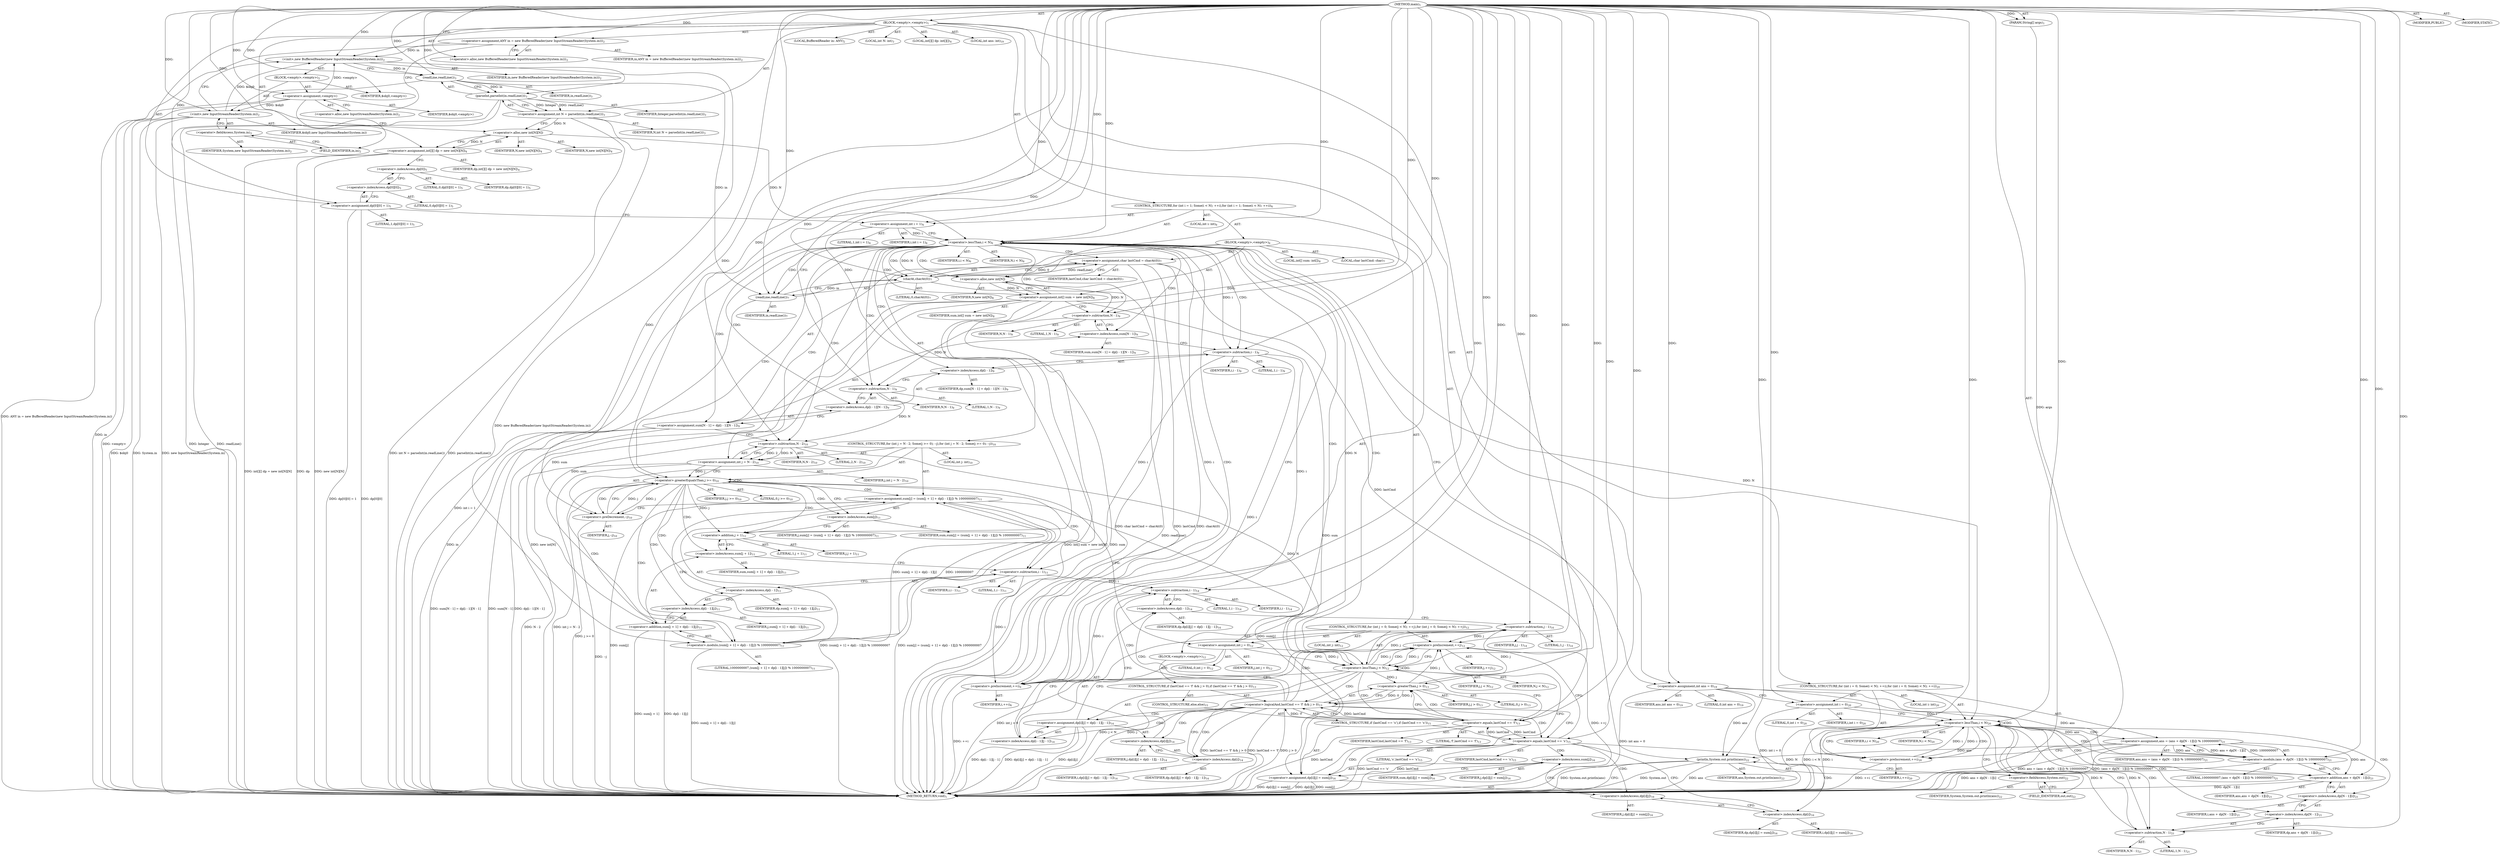 digraph "main" {  
"19" [label = <(METHOD,main)<SUB>1</SUB>> ]
"20" [label = <(PARAM,String[] args)<SUB>1</SUB>> ]
"21" [label = <(BLOCK,&lt;empty&gt;,&lt;empty&gt;)<SUB>1</SUB>> ]
"4" [label = <(LOCAL,BufferedReader in: ANY)<SUB>2</SUB>> ]
"22" [label = <(&lt;operator&gt;.assignment,ANY in = new BufferedReader(new InputStreamReader(System.in)))<SUB>2</SUB>> ]
"23" [label = <(IDENTIFIER,in,ANY in = new BufferedReader(new InputStreamReader(System.in)))<SUB>2</SUB>> ]
"24" [label = <(&lt;operator&gt;.alloc,new BufferedReader(new InputStreamReader(System.in)))<SUB>2</SUB>> ]
"25" [label = <(&lt;init&gt;,new BufferedReader(new InputStreamReader(System.in)))<SUB>2</SUB>> ]
"3" [label = <(IDENTIFIER,in,new BufferedReader(new InputStreamReader(System.in)))<SUB>2</SUB>> ]
"26" [label = <(BLOCK,&lt;empty&gt;,&lt;empty&gt;)<SUB>2</SUB>> ]
"27" [label = <(&lt;operator&gt;.assignment,&lt;empty&gt;)> ]
"28" [label = <(IDENTIFIER,$obj0,&lt;empty&gt;)> ]
"29" [label = <(&lt;operator&gt;.alloc,new InputStreamReader(System.in))<SUB>2</SUB>> ]
"30" [label = <(&lt;init&gt;,new InputStreamReader(System.in))<SUB>2</SUB>> ]
"31" [label = <(IDENTIFIER,$obj0,new InputStreamReader(System.in))> ]
"32" [label = <(&lt;operator&gt;.fieldAccess,System.in)<SUB>2</SUB>> ]
"33" [label = <(IDENTIFIER,System,new InputStreamReader(System.in))<SUB>2</SUB>> ]
"34" [label = <(FIELD_IDENTIFIER,in,in)<SUB>2</SUB>> ]
"35" [label = <(IDENTIFIER,$obj0,&lt;empty&gt;)> ]
"36" [label = <(LOCAL,int N: int)<SUB>3</SUB>> ]
"37" [label = <(&lt;operator&gt;.assignment,int N = parseInt(in.readLine()))<SUB>3</SUB>> ]
"38" [label = <(IDENTIFIER,N,int N = parseInt(in.readLine()))<SUB>3</SUB>> ]
"39" [label = <(parseInt,parseInt(in.readLine()))<SUB>3</SUB>> ]
"40" [label = <(IDENTIFIER,Integer,parseInt(in.readLine()))<SUB>3</SUB>> ]
"41" [label = <(readLine,readLine())<SUB>3</SUB>> ]
"42" [label = <(IDENTIFIER,in,readLine())<SUB>3</SUB>> ]
"43" [label = <(LOCAL,int[][] dp: int[][])<SUB>4</SUB>> ]
"44" [label = <(&lt;operator&gt;.assignment,int[][] dp = new int[N][N])<SUB>4</SUB>> ]
"45" [label = <(IDENTIFIER,dp,int[][] dp = new int[N][N])<SUB>4</SUB>> ]
"46" [label = <(&lt;operator&gt;.alloc,new int[N][N])> ]
"47" [label = <(IDENTIFIER,N,new int[N][N])<SUB>4</SUB>> ]
"48" [label = <(IDENTIFIER,N,new int[N][N])<SUB>4</SUB>> ]
"49" [label = <(&lt;operator&gt;.assignment,dp[0][0] = 1)<SUB>5</SUB>> ]
"50" [label = <(&lt;operator&gt;.indexAccess,dp[0][0])<SUB>5</SUB>> ]
"51" [label = <(&lt;operator&gt;.indexAccess,dp[0])<SUB>5</SUB>> ]
"52" [label = <(IDENTIFIER,dp,dp[0][0] = 1)<SUB>5</SUB>> ]
"53" [label = <(LITERAL,0,dp[0][0] = 1)<SUB>5</SUB>> ]
"54" [label = <(LITERAL,0,dp[0][0] = 1)<SUB>5</SUB>> ]
"55" [label = <(LITERAL,1,dp[0][0] = 1)<SUB>5</SUB>> ]
"56" [label = <(CONTROL_STRUCTURE,for (int i = 1; Some(i &lt; N); ++i),for (int i = 1; Some(i &lt; N); ++i))<SUB>6</SUB>> ]
"57" [label = <(LOCAL,int i: int)<SUB>6</SUB>> ]
"58" [label = <(&lt;operator&gt;.assignment,int i = 1)<SUB>6</SUB>> ]
"59" [label = <(IDENTIFIER,i,int i = 1)<SUB>6</SUB>> ]
"60" [label = <(LITERAL,1,int i = 1)<SUB>6</SUB>> ]
"61" [label = <(&lt;operator&gt;.lessThan,i &lt; N)<SUB>6</SUB>> ]
"62" [label = <(IDENTIFIER,i,i &lt; N)<SUB>6</SUB>> ]
"63" [label = <(IDENTIFIER,N,i &lt; N)<SUB>6</SUB>> ]
"64" [label = <(&lt;operator&gt;.preIncrement,++i)<SUB>6</SUB>> ]
"65" [label = <(IDENTIFIER,i,++i)<SUB>6</SUB>> ]
"66" [label = <(BLOCK,&lt;empty&gt;,&lt;empty&gt;)<SUB>6</SUB>> ]
"67" [label = <(LOCAL,char lastCmd: char)<SUB>7</SUB>> ]
"68" [label = <(&lt;operator&gt;.assignment,char lastCmd = charAt(0))<SUB>7</SUB>> ]
"69" [label = <(IDENTIFIER,lastCmd,char lastCmd = charAt(0))<SUB>7</SUB>> ]
"70" [label = <(charAt,charAt(0))<SUB>7</SUB>> ]
"71" [label = <(readLine,readLine())<SUB>7</SUB>> ]
"72" [label = <(IDENTIFIER,in,readLine())<SUB>7</SUB>> ]
"73" [label = <(LITERAL,0,charAt(0))<SUB>7</SUB>> ]
"74" [label = <(LOCAL,int[] sum: int[])<SUB>8</SUB>> ]
"75" [label = <(&lt;operator&gt;.assignment,int[] sum = new int[N])<SUB>8</SUB>> ]
"76" [label = <(IDENTIFIER,sum,int[] sum = new int[N])<SUB>8</SUB>> ]
"77" [label = <(&lt;operator&gt;.alloc,new int[N])> ]
"78" [label = <(IDENTIFIER,N,new int[N])<SUB>8</SUB>> ]
"79" [label = <(&lt;operator&gt;.assignment,sum[N - 1] = dp[i - 1][N - 1])<SUB>9</SUB>> ]
"80" [label = <(&lt;operator&gt;.indexAccess,sum[N - 1])<SUB>9</SUB>> ]
"81" [label = <(IDENTIFIER,sum,sum[N - 1] = dp[i - 1][N - 1])<SUB>9</SUB>> ]
"82" [label = <(&lt;operator&gt;.subtraction,N - 1)<SUB>9</SUB>> ]
"83" [label = <(IDENTIFIER,N,N - 1)<SUB>9</SUB>> ]
"84" [label = <(LITERAL,1,N - 1)<SUB>9</SUB>> ]
"85" [label = <(&lt;operator&gt;.indexAccess,dp[i - 1][N - 1])<SUB>9</SUB>> ]
"86" [label = <(&lt;operator&gt;.indexAccess,dp[i - 1])<SUB>9</SUB>> ]
"87" [label = <(IDENTIFIER,dp,sum[N - 1] = dp[i - 1][N - 1])<SUB>9</SUB>> ]
"88" [label = <(&lt;operator&gt;.subtraction,i - 1)<SUB>9</SUB>> ]
"89" [label = <(IDENTIFIER,i,i - 1)<SUB>9</SUB>> ]
"90" [label = <(LITERAL,1,i - 1)<SUB>9</SUB>> ]
"91" [label = <(&lt;operator&gt;.subtraction,N - 1)<SUB>9</SUB>> ]
"92" [label = <(IDENTIFIER,N,N - 1)<SUB>9</SUB>> ]
"93" [label = <(LITERAL,1,N - 1)<SUB>9</SUB>> ]
"94" [label = <(CONTROL_STRUCTURE,for (int j = N - 2; Some(j &gt;= 0); --j),for (int j = N - 2; Some(j &gt;= 0); --j))<SUB>10</SUB>> ]
"95" [label = <(LOCAL,int j: int)<SUB>10</SUB>> ]
"96" [label = <(&lt;operator&gt;.assignment,int j = N - 2)<SUB>10</SUB>> ]
"97" [label = <(IDENTIFIER,j,int j = N - 2)<SUB>10</SUB>> ]
"98" [label = <(&lt;operator&gt;.subtraction,N - 2)<SUB>10</SUB>> ]
"99" [label = <(IDENTIFIER,N,N - 2)<SUB>10</SUB>> ]
"100" [label = <(LITERAL,2,N - 2)<SUB>10</SUB>> ]
"101" [label = <(&lt;operator&gt;.greaterEqualsThan,j &gt;= 0)<SUB>10</SUB>> ]
"102" [label = <(IDENTIFIER,j,j &gt;= 0)<SUB>10</SUB>> ]
"103" [label = <(LITERAL,0,j &gt;= 0)<SUB>10</SUB>> ]
"104" [label = <(&lt;operator&gt;.preDecrement,--j)<SUB>10</SUB>> ]
"105" [label = <(IDENTIFIER,j,--j)<SUB>10</SUB>> ]
"106" [label = <(&lt;operator&gt;.assignment,sum[j] = (sum[j + 1] + dp[i - 1][j]) % 1000000007)<SUB>11</SUB>> ]
"107" [label = <(&lt;operator&gt;.indexAccess,sum[j])<SUB>11</SUB>> ]
"108" [label = <(IDENTIFIER,sum,sum[j] = (sum[j + 1] + dp[i - 1][j]) % 1000000007)<SUB>11</SUB>> ]
"109" [label = <(IDENTIFIER,j,sum[j] = (sum[j + 1] + dp[i - 1][j]) % 1000000007)<SUB>11</SUB>> ]
"110" [label = <(&lt;operator&gt;.modulo,(sum[j + 1] + dp[i - 1][j]) % 1000000007)<SUB>11</SUB>> ]
"111" [label = <(&lt;operator&gt;.addition,sum[j + 1] + dp[i - 1][j])<SUB>11</SUB>> ]
"112" [label = <(&lt;operator&gt;.indexAccess,sum[j + 1])<SUB>11</SUB>> ]
"113" [label = <(IDENTIFIER,sum,sum[j + 1] + dp[i - 1][j])<SUB>11</SUB>> ]
"114" [label = <(&lt;operator&gt;.addition,j + 1)<SUB>11</SUB>> ]
"115" [label = <(IDENTIFIER,j,j + 1)<SUB>11</SUB>> ]
"116" [label = <(LITERAL,1,j + 1)<SUB>11</SUB>> ]
"117" [label = <(&lt;operator&gt;.indexAccess,dp[i - 1][j])<SUB>11</SUB>> ]
"118" [label = <(&lt;operator&gt;.indexAccess,dp[i - 1])<SUB>11</SUB>> ]
"119" [label = <(IDENTIFIER,dp,sum[j + 1] + dp[i - 1][j])<SUB>11</SUB>> ]
"120" [label = <(&lt;operator&gt;.subtraction,i - 1)<SUB>11</SUB>> ]
"121" [label = <(IDENTIFIER,i,i - 1)<SUB>11</SUB>> ]
"122" [label = <(LITERAL,1,i - 1)<SUB>11</SUB>> ]
"123" [label = <(IDENTIFIER,j,sum[j + 1] + dp[i - 1][j])<SUB>11</SUB>> ]
"124" [label = <(LITERAL,1000000007,(sum[j + 1] + dp[i - 1][j]) % 1000000007)<SUB>11</SUB>> ]
"125" [label = <(CONTROL_STRUCTURE,for (int j = 0; Some(j &lt; N); ++j),for (int j = 0; Some(j &lt; N); ++j))<SUB>12</SUB>> ]
"126" [label = <(LOCAL,int j: int)<SUB>12</SUB>> ]
"127" [label = <(&lt;operator&gt;.assignment,int j = 0)<SUB>12</SUB>> ]
"128" [label = <(IDENTIFIER,j,int j = 0)<SUB>12</SUB>> ]
"129" [label = <(LITERAL,0,int j = 0)<SUB>12</SUB>> ]
"130" [label = <(&lt;operator&gt;.lessThan,j &lt; N)<SUB>12</SUB>> ]
"131" [label = <(IDENTIFIER,j,j &lt; N)<SUB>12</SUB>> ]
"132" [label = <(IDENTIFIER,N,j &lt; N)<SUB>12</SUB>> ]
"133" [label = <(&lt;operator&gt;.preIncrement,++j)<SUB>12</SUB>> ]
"134" [label = <(IDENTIFIER,j,++j)<SUB>12</SUB>> ]
"135" [label = <(BLOCK,&lt;empty&gt;,&lt;empty&gt;)<SUB>12</SUB>> ]
"136" [label = <(CONTROL_STRUCTURE,if (lastCmd == 'f' &amp;&amp; j &gt; 0),if (lastCmd == 'f' &amp;&amp; j &gt; 0))<SUB>13</SUB>> ]
"137" [label = <(&lt;operator&gt;.logicalAnd,lastCmd == 'f' &amp;&amp; j &gt; 0)<SUB>13</SUB>> ]
"138" [label = <(&lt;operator&gt;.equals,lastCmd == 'f')<SUB>13</SUB>> ]
"139" [label = <(IDENTIFIER,lastCmd,lastCmd == 'f')<SUB>13</SUB>> ]
"140" [label = <(LITERAL,'f',lastCmd == 'f')<SUB>13</SUB>> ]
"141" [label = <(&lt;operator&gt;.greaterThan,j &gt; 0)<SUB>13</SUB>> ]
"142" [label = <(IDENTIFIER,j,j &gt; 0)<SUB>13</SUB>> ]
"143" [label = <(LITERAL,0,j &gt; 0)<SUB>13</SUB>> ]
"144" [label = <(&lt;operator&gt;.assignment,dp[i][j] = dp[i - 1][j - 1])<SUB>14</SUB>> ]
"145" [label = <(&lt;operator&gt;.indexAccess,dp[i][j])<SUB>14</SUB>> ]
"146" [label = <(&lt;operator&gt;.indexAccess,dp[i])<SUB>14</SUB>> ]
"147" [label = <(IDENTIFIER,dp,dp[i][j] = dp[i - 1][j - 1])<SUB>14</SUB>> ]
"148" [label = <(IDENTIFIER,i,dp[i][j] = dp[i - 1][j - 1])<SUB>14</SUB>> ]
"149" [label = <(IDENTIFIER,j,dp[i][j] = dp[i - 1][j - 1])<SUB>14</SUB>> ]
"150" [label = <(&lt;operator&gt;.indexAccess,dp[i - 1][j - 1])<SUB>14</SUB>> ]
"151" [label = <(&lt;operator&gt;.indexAccess,dp[i - 1])<SUB>14</SUB>> ]
"152" [label = <(IDENTIFIER,dp,dp[i][j] = dp[i - 1][j - 1])<SUB>14</SUB>> ]
"153" [label = <(&lt;operator&gt;.subtraction,i - 1)<SUB>14</SUB>> ]
"154" [label = <(IDENTIFIER,i,i - 1)<SUB>14</SUB>> ]
"155" [label = <(LITERAL,1,i - 1)<SUB>14</SUB>> ]
"156" [label = <(&lt;operator&gt;.subtraction,j - 1)<SUB>14</SUB>> ]
"157" [label = <(IDENTIFIER,j,j - 1)<SUB>14</SUB>> ]
"158" [label = <(LITERAL,1,j - 1)<SUB>14</SUB>> ]
"159" [label = <(CONTROL_STRUCTURE,else,else)<SUB>15</SUB>> ]
"160" [label = <(CONTROL_STRUCTURE,if (lastCmd == 's'),if (lastCmd == 's'))<SUB>15</SUB>> ]
"161" [label = <(&lt;operator&gt;.equals,lastCmd == 's')<SUB>15</SUB>> ]
"162" [label = <(IDENTIFIER,lastCmd,lastCmd == 's')<SUB>15</SUB>> ]
"163" [label = <(LITERAL,'s',lastCmd == 's')<SUB>15</SUB>> ]
"164" [label = <(&lt;operator&gt;.assignment,dp[i][j] = sum[j])<SUB>16</SUB>> ]
"165" [label = <(&lt;operator&gt;.indexAccess,dp[i][j])<SUB>16</SUB>> ]
"166" [label = <(&lt;operator&gt;.indexAccess,dp[i])<SUB>16</SUB>> ]
"167" [label = <(IDENTIFIER,dp,dp[i][j] = sum[j])<SUB>16</SUB>> ]
"168" [label = <(IDENTIFIER,i,dp[i][j] = sum[j])<SUB>16</SUB>> ]
"169" [label = <(IDENTIFIER,j,dp[i][j] = sum[j])<SUB>16</SUB>> ]
"170" [label = <(&lt;operator&gt;.indexAccess,sum[j])<SUB>16</SUB>> ]
"171" [label = <(IDENTIFIER,sum,dp[i][j] = sum[j])<SUB>16</SUB>> ]
"172" [label = <(IDENTIFIER,j,dp[i][j] = sum[j])<SUB>16</SUB>> ]
"173" [label = <(LOCAL,int ans: int)<SUB>19</SUB>> ]
"174" [label = <(&lt;operator&gt;.assignment,int ans = 0)<SUB>19</SUB>> ]
"175" [label = <(IDENTIFIER,ans,int ans = 0)<SUB>19</SUB>> ]
"176" [label = <(LITERAL,0,int ans = 0)<SUB>19</SUB>> ]
"177" [label = <(CONTROL_STRUCTURE,for (int i = 0; Some(i &lt; N); ++i),for (int i = 0; Some(i &lt; N); ++i))<SUB>20</SUB>> ]
"178" [label = <(LOCAL,int i: int)<SUB>20</SUB>> ]
"179" [label = <(&lt;operator&gt;.assignment,int i = 0)<SUB>20</SUB>> ]
"180" [label = <(IDENTIFIER,i,int i = 0)<SUB>20</SUB>> ]
"181" [label = <(LITERAL,0,int i = 0)<SUB>20</SUB>> ]
"182" [label = <(&lt;operator&gt;.lessThan,i &lt; N)<SUB>20</SUB>> ]
"183" [label = <(IDENTIFIER,i,i &lt; N)<SUB>20</SUB>> ]
"184" [label = <(IDENTIFIER,N,i &lt; N)<SUB>20</SUB>> ]
"185" [label = <(&lt;operator&gt;.preIncrement,++i)<SUB>20</SUB>> ]
"186" [label = <(IDENTIFIER,i,++i)<SUB>20</SUB>> ]
"187" [label = <(&lt;operator&gt;.assignment,ans = (ans + dp[N - 1][i]) % 1000000007)<SUB>21</SUB>> ]
"188" [label = <(IDENTIFIER,ans,ans = (ans + dp[N - 1][i]) % 1000000007)<SUB>21</SUB>> ]
"189" [label = <(&lt;operator&gt;.modulo,(ans + dp[N - 1][i]) % 1000000007)<SUB>21</SUB>> ]
"190" [label = <(&lt;operator&gt;.addition,ans + dp[N - 1][i])<SUB>21</SUB>> ]
"191" [label = <(IDENTIFIER,ans,ans + dp[N - 1][i])<SUB>21</SUB>> ]
"192" [label = <(&lt;operator&gt;.indexAccess,dp[N - 1][i])<SUB>21</SUB>> ]
"193" [label = <(&lt;operator&gt;.indexAccess,dp[N - 1])<SUB>21</SUB>> ]
"194" [label = <(IDENTIFIER,dp,ans + dp[N - 1][i])<SUB>21</SUB>> ]
"195" [label = <(&lt;operator&gt;.subtraction,N - 1)<SUB>21</SUB>> ]
"196" [label = <(IDENTIFIER,N,N - 1)<SUB>21</SUB>> ]
"197" [label = <(LITERAL,1,N - 1)<SUB>21</SUB>> ]
"198" [label = <(IDENTIFIER,i,ans + dp[N - 1][i])<SUB>21</SUB>> ]
"199" [label = <(LITERAL,1000000007,(ans + dp[N - 1][i]) % 1000000007)<SUB>21</SUB>> ]
"200" [label = <(println,System.out.println(ans))<SUB>22</SUB>> ]
"201" [label = <(&lt;operator&gt;.fieldAccess,System.out)<SUB>22</SUB>> ]
"202" [label = <(IDENTIFIER,System,System.out.println(ans))<SUB>22</SUB>> ]
"203" [label = <(FIELD_IDENTIFIER,out,out)<SUB>22</SUB>> ]
"204" [label = <(IDENTIFIER,ans,System.out.println(ans))<SUB>22</SUB>> ]
"205" [label = <(MODIFIER,PUBLIC)> ]
"206" [label = <(MODIFIER,STATIC)> ]
"207" [label = <(METHOD_RETURN,void)<SUB>1</SUB>> ]
  "19" -> "20"  [ label = "AST: "] 
  "19" -> "21"  [ label = "AST: "] 
  "19" -> "205"  [ label = "AST: "] 
  "19" -> "206"  [ label = "AST: "] 
  "19" -> "207"  [ label = "AST: "] 
  "21" -> "4"  [ label = "AST: "] 
  "21" -> "22"  [ label = "AST: "] 
  "21" -> "25"  [ label = "AST: "] 
  "21" -> "36"  [ label = "AST: "] 
  "21" -> "37"  [ label = "AST: "] 
  "21" -> "43"  [ label = "AST: "] 
  "21" -> "44"  [ label = "AST: "] 
  "21" -> "49"  [ label = "AST: "] 
  "21" -> "56"  [ label = "AST: "] 
  "21" -> "173"  [ label = "AST: "] 
  "21" -> "174"  [ label = "AST: "] 
  "21" -> "177"  [ label = "AST: "] 
  "21" -> "200"  [ label = "AST: "] 
  "22" -> "23"  [ label = "AST: "] 
  "22" -> "24"  [ label = "AST: "] 
  "25" -> "3"  [ label = "AST: "] 
  "25" -> "26"  [ label = "AST: "] 
  "26" -> "27"  [ label = "AST: "] 
  "26" -> "30"  [ label = "AST: "] 
  "26" -> "35"  [ label = "AST: "] 
  "27" -> "28"  [ label = "AST: "] 
  "27" -> "29"  [ label = "AST: "] 
  "30" -> "31"  [ label = "AST: "] 
  "30" -> "32"  [ label = "AST: "] 
  "32" -> "33"  [ label = "AST: "] 
  "32" -> "34"  [ label = "AST: "] 
  "37" -> "38"  [ label = "AST: "] 
  "37" -> "39"  [ label = "AST: "] 
  "39" -> "40"  [ label = "AST: "] 
  "39" -> "41"  [ label = "AST: "] 
  "41" -> "42"  [ label = "AST: "] 
  "44" -> "45"  [ label = "AST: "] 
  "44" -> "46"  [ label = "AST: "] 
  "46" -> "47"  [ label = "AST: "] 
  "46" -> "48"  [ label = "AST: "] 
  "49" -> "50"  [ label = "AST: "] 
  "49" -> "55"  [ label = "AST: "] 
  "50" -> "51"  [ label = "AST: "] 
  "50" -> "54"  [ label = "AST: "] 
  "51" -> "52"  [ label = "AST: "] 
  "51" -> "53"  [ label = "AST: "] 
  "56" -> "57"  [ label = "AST: "] 
  "56" -> "58"  [ label = "AST: "] 
  "56" -> "61"  [ label = "AST: "] 
  "56" -> "64"  [ label = "AST: "] 
  "56" -> "66"  [ label = "AST: "] 
  "58" -> "59"  [ label = "AST: "] 
  "58" -> "60"  [ label = "AST: "] 
  "61" -> "62"  [ label = "AST: "] 
  "61" -> "63"  [ label = "AST: "] 
  "64" -> "65"  [ label = "AST: "] 
  "66" -> "67"  [ label = "AST: "] 
  "66" -> "68"  [ label = "AST: "] 
  "66" -> "74"  [ label = "AST: "] 
  "66" -> "75"  [ label = "AST: "] 
  "66" -> "79"  [ label = "AST: "] 
  "66" -> "94"  [ label = "AST: "] 
  "66" -> "125"  [ label = "AST: "] 
  "68" -> "69"  [ label = "AST: "] 
  "68" -> "70"  [ label = "AST: "] 
  "70" -> "71"  [ label = "AST: "] 
  "70" -> "73"  [ label = "AST: "] 
  "71" -> "72"  [ label = "AST: "] 
  "75" -> "76"  [ label = "AST: "] 
  "75" -> "77"  [ label = "AST: "] 
  "77" -> "78"  [ label = "AST: "] 
  "79" -> "80"  [ label = "AST: "] 
  "79" -> "85"  [ label = "AST: "] 
  "80" -> "81"  [ label = "AST: "] 
  "80" -> "82"  [ label = "AST: "] 
  "82" -> "83"  [ label = "AST: "] 
  "82" -> "84"  [ label = "AST: "] 
  "85" -> "86"  [ label = "AST: "] 
  "85" -> "91"  [ label = "AST: "] 
  "86" -> "87"  [ label = "AST: "] 
  "86" -> "88"  [ label = "AST: "] 
  "88" -> "89"  [ label = "AST: "] 
  "88" -> "90"  [ label = "AST: "] 
  "91" -> "92"  [ label = "AST: "] 
  "91" -> "93"  [ label = "AST: "] 
  "94" -> "95"  [ label = "AST: "] 
  "94" -> "96"  [ label = "AST: "] 
  "94" -> "101"  [ label = "AST: "] 
  "94" -> "104"  [ label = "AST: "] 
  "94" -> "106"  [ label = "AST: "] 
  "96" -> "97"  [ label = "AST: "] 
  "96" -> "98"  [ label = "AST: "] 
  "98" -> "99"  [ label = "AST: "] 
  "98" -> "100"  [ label = "AST: "] 
  "101" -> "102"  [ label = "AST: "] 
  "101" -> "103"  [ label = "AST: "] 
  "104" -> "105"  [ label = "AST: "] 
  "106" -> "107"  [ label = "AST: "] 
  "106" -> "110"  [ label = "AST: "] 
  "107" -> "108"  [ label = "AST: "] 
  "107" -> "109"  [ label = "AST: "] 
  "110" -> "111"  [ label = "AST: "] 
  "110" -> "124"  [ label = "AST: "] 
  "111" -> "112"  [ label = "AST: "] 
  "111" -> "117"  [ label = "AST: "] 
  "112" -> "113"  [ label = "AST: "] 
  "112" -> "114"  [ label = "AST: "] 
  "114" -> "115"  [ label = "AST: "] 
  "114" -> "116"  [ label = "AST: "] 
  "117" -> "118"  [ label = "AST: "] 
  "117" -> "123"  [ label = "AST: "] 
  "118" -> "119"  [ label = "AST: "] 
  "118" -> "120"  [ label = "AST: "] 
  "120" -> "121"  [ label = "AST: "] 
  "120" -> "122"  [ label = "AST: "] 
  "125" -> "126"  [ label = "AST: "] 
  "125" -> "127"  [ label = "AST: "] 
  "125" -> "130"  [ label = "AST: "] 
  "125" -> "133"  [ label = "AST: "] 
  "125" -> "135"  [ label = "AST: "] 
  "127" -> "128"  [ label = "AST: "] 
  "127" -> "129"  [ label = "AST: "] 
  "130" -> "131"  [ label = "AST: "] 
  "130" -> "132"  [ label = "AST: "] 
  "133" -> "134"  [ label = "AST: "] 
  "135" -> "136"  [ label = "AST: "] 
  "136" -> "137"  [ label = "AST: "] 
  "136" -> "144"  [ label = "AST: "] 
  "136" -> "159"  [ label = "AST: "] 
  "137" -> "138"  [ label = "AST: "] 
  "137" -> "141"  [ label = "AST: "] 
  "138" -> "139"  [ label = "AST: "] 
  "138" -> "140"  [ label = "AST: "] 
  "141" -> "142"  [ label = "AST: "] 
  "141" -> "143"  [ label = "AST: "] 
  "144" -> "145"  [ label = "AST: "] 
  "144" -> "150"  [ label = "AST: "] 
  "145" -> "146"  [ label = "AST: "] 
  "145" -> "149"  [ label = "AST: "] 
  "146" -> "147"  [ label = "AST: "] 
  "146" -> "148"  [ label = "AST: "] 
  "150" -> "151"  [ label = "AST: "] 
  "150" -> "156"  [ label = "AST: "] 
  "151" -> "152"  [ label = "AST: "] 
  "151" -> "153"  [ label = "AST: "] 
  "153" -> "154"  [ label = "AST: "] 
  "153" -> "155"  [ label = "AST: "] 
  "156" -> "157"  [ label = "AST: "] 
  "156" -> "158"  [ label = "AST: "] 
  "159" -> "160"  [ label = "AST: "] 
  "160" -> "161"  [ label = "AST: "] 
  "160" -> "164"  [ label = "AST: "] 
  "161" -> "162"  [ label = "AST: "] 
  "161" -> "163"  [ label = "AST: "] 
  "164" -> "165"  [ label = "AST: "] 
  "164" -> "170"  [ label = "AST: "] 
  "165" -> "166"  [ label = "AST: "] 
  "165" -> "169"  [ label = "AST: "] 
  "166" -> "167"  [ label = "AST: "] 
  "166" -> "168"  [ label = "AST: "] 
  "170" -> "171"  [ label = "AST: "] 
  "170" -> "172"  [ label = "AST: "] 
  "174" -> "175"  [ label = "AST: "] 
  "174" -> "176"  [ label = "AST: "] 
  "177" -> "178"  [ label = "AST: "] 
  "177" -> "179"  [ label = "AST: "] 
  "177" -> "182"  [ label = "AST: "] 
  "177" -> "185"  [ label = "AST: "] 
  "177" -> "187"  [ label = "AST: "] 
  "179" -> "180"  [ label = "AST: "] 
  "179" -> "181"  [ label = "AST: "] 
  "182" -> "183"  [ label = "AST: "] 
  "182" -> "184"  [ label = "AST: "] 
  "185" -> "186"  [ label = "AST: "] 
  "187" -> "188"  [ label = "AST: "] 
  "187" -> "189"  [ label = "AST: "] 
  "189" -> "190"  [ label = "AST: "] 
  "189" -> "199"  [ label = "AST: "] 
  "190" -> "191"  [ label = "AST: "] 
  "190" -> "192"  [ label = "AST: "] 
  "192" -> "193"  [ label = "AST: "] 
  "192" -> "198"  [ label = "AST: "] 
  "193" -> "194"  [ label = "AST: "] 
  "193" -> "195"  [ label = "AST: "] 
  "195" -> "196"  [ label = "AST: "] 
  "195" -> "197"  [ label = "AST: "] 
  "200" -> "201"  [ label = "AST: "] 
  "200" -> "204"  [ label = "AST: "] 
  "201" -> "202"  [ label = "AST: "] 
  "201" -> "203"  [ label = "AST: "] 
  "22" -> "29"  [ label = "CFG: "] 
  "25" -> "41"  [ label = "CFG: "] 
  "37" -> "46"  [ label = "CFG: "] 
  "44" -> "51"  [ label = "CFG: "] 
  "49" -> "58"  [ label = "CFG: "] 
  "174" -> "179"  [ label = "CFG: "] 
  "200" -> "207"  [ label = "CFG: "] 
  "24" -> "22"  [ label = "CFG: "] 
  "39" -> "37"  [ label = "CFG: "] 
  "46" -> "44"  [ label = "CFG: "] 
  "50" -> "49"  [ label = "CFG: "] 
  "58" -> "61"  [ label = "CFG: "] 
  "61" -> "71"  [ label = "CFG: "] 
  "61" -> "174"  [ label = "CFG: "] 
  "64" -> "61"  [ label = "CFG: "] 
  "179" -> "182"  [ label = "CFG: "] 
  "182" -> "195"  [ label = "CFG: "] 
  "182" -> "203"  [ label = "CFG: "] 
  "185" -> "182"  [ label = "CFG: "] 
  "187" -> "185"  [ label = "CFG: "] 
  "201" -> "200"  [ label = "CFG: "] 
  "27" -> "34"  [ label = "CFG: "] 
  "30" -> "25"  [ label = "CFG: "] 
  "41" -> "39"  [ label = "CFG: "] 
  "51" -> "50"  [ label = "CFG: "] 
  "68" -> "77"  [ label = "CFG: "] 
  "75" -> "82"  [ label = "CFG: "] 
  "79" -> "98"  [ label = "CFG: "] 
  "189" -> "187"  [ label = "CFG: "] 
  "203" -> "201"  [ label = "CFG: "] 
  "29" -> "27"  [ label = "CFG: "] 
  "32" -> "30"  [ label = "CFG: "] 
  "70" -> "68"  [ label = "CFG: "] 
  "77" -> "75"  [ label = "CFG: "] 
  "80" -> "88"  [ label = "CFG: "] 
  "85" -> "79"  [ label = "CFG: "] 
  "96" -> "101"  [ label = "CFG: "] 
  "101" -> "107"  [ label = "CFG: "] 
  "101" -> "127"  [ label = "CFG: "] 
  "104" -> "101"  [ label = "CFG: "] 
  "106" -> "104"  [ label = "CFG: "] 
  "127" -> "130"  [ label = "CFG: "] 
  "130" -> "138"  [ label = "CFG: "] 
  "130" -> "64"  [ label = "CFG: "] 
  "133" -> "130"  [ label = "CFG: "] 
  "190" -> "189"  [ label = "CFG: "] 
  "34" -> "32"  [ label = "CFG: "] 
  "71" -> "70"  [ label = "CFG: "] 
  "82" -> "80"  [ label = "CFG: "] 
  "86" -> "91"  [ label = "CFG: "] 
  "91" -> "85"  [ label = "CFG: "] 
  "98" -> "96"  [ label = "CFG: "] 
  "107" -> "114"  [ label = "CFG: "] 
  "110" -> "106"  [ label = "CFG: "] 
  "192" -> "190"  [ label = "CFG: "] 
  "88" -> "86"  [ label = "CFG: "] 
  "111" -> "110"  [ label = "CFG: "] 
  "137" -> "146"  [ label = "CFG: "] 
  "137" -> "161"  [ label = "CFG: "] 
  "144" -> "133"  [ label = "CFG: "] 
  "193" -> "192"  [ label = "CFG: "] 
  "112" -> "120"  [ label = "CFG: "] 
  "117" -> "111"  [ label = "CFG: "] 
  "138" -> "137"  [ label = "CFG: "] 
  "138" -> "141"  [ label = "CFG: "] 
  "141" -> "137"  [ label = "CFG: "] 
  "145" -> "153"  [ label = "CFG: "] 
  "150" -> "144"  [ label = "CFG: "] 
  "195" -> "193"  [ label = "CFG: "] 
  "114" -> "112"  [ label = "CFG: "] 
  "118" -> "117"  [ label = "CFG: "] 
  "146" -> "145"  [ label = "CFG: "] 
  "151" -> "156"  [ label = "CFG: "] 
  "156" -> "150"  [ label = "CFG: "] 
  "161" -> "166"  [ label = "CFG: "] 
  "161" -> "133"  [ label = "CFG: "] 
  "164" -> "133"  [ label = "CFG: "] 
  "120" -> "118"  [ label = "CFG: "] 
  "153" -> "151"  [ label = "CFG: "] 
  "165" -> "170"  [ label = "CFG: "] 
  "170" -> "164"  [ label = "CFG: "] 
  "166" -> "165"  [ label = "CFG: "] 
  "19" -> "24"  [ label = "CFG: "] 
  "20" -> "207"  [ label = "DDG: args"] 
  "22" -> "207"  [ label = "DDG: ANY in = new BufferedReader(new InputStreamReader(System.in))"] 
  "27" -> "207"  [ label = "DDG: &lt;empty&gt;"] 
  "30" -> "207"  [ label = "DDG: $obj0"] 
  "30" -> "207"  [ label = "DDG: System.in"] 
  "30" -> "207"  [ label = "DDG: new InputStreamReader(System.in)"] 
  "25" -> "207"  [ label = "DDG: new BufferedReader(new InputStreamReader(System.in))"] 
  "41" -> "207"  [ label = "DDG: in"] 
  "39" -> "207"  [ label = "DDG: readLine()"] 
  "37" -> "207"  [ label = "DDG: parseInt(in.readLine())"] 
  "37" -> "207"  [ label = "DDG: int N = parseInt(in.readLine())"] 
  "44" -> "207"  [ label = "DDG: dp"] 
  "44" -> "207"  [ label = "DDG: new int[N][N]"] 
  "44" -> "207"  [ label = "DDG: int[][] dp = new int[N][N]"] 
  "49" -> "207"  [ label = "DDG: dp[0][0]"] 
  "49" -> "207"  [ label = "DDG: dp[0][0] = 1"] 
  "58" -> "207"  [ label = "DDG: int i = 1"] 
  "174" -> "207"  [ label = "DDG: int ans = 0"] 
  "179" -> "207"  [ label = "DDG: int i = 0"] 
  "182" -> "207"  [ label = "DDG: i"] 
  "182" -> "207"  [ label = "DDG: N"] 
  "182" -> "207"  [ label = "DDG: i &lt; N"] 
  "200" -> "207"  [ label = "DDG: System.out"] 
  "200" -> "207"  [ label = "DDG: ans"] 
  "200" -> "207"  [ label = "DDG: System.out.println(ans)"] 
  "190" -> "207"  [ label = "DDG: dp[N - 1][i]"] 
  "189" -> "207"  [ label = "DDG: ans + dp[N - 1][i]"] 
  "187" -> "207"  [ label = "DDG: (ans + dp[N - 1][i]) % 1000000007"] 
  "187" -> "207"  [ label = "DDG: ans = (ans + dp[N - 1][i]) % 1000000007"] 
  "185" -> "207"  [ label = "DDG: ++i"] 
  "68" -> "207"  [ label = "DDG: lastCmd"] 
  "71" -> "207"  [ label = "DDG: in"] 
  "70" -> "207"  [ label = "DDG: readLine()"] 
  "68" -> "207"  [ label = "DDG: charAt(0)"] 
  "68" -> "207"  [ label = "DDG: char lastCmd = charAt(0)"] 
  "75" -> "207"  [ label = "DDG: sum"] 
  "75" -> "207"  [ label = "DDG: new int[N]"] 
  "75" -> "207"  [ label = "DDG: int[] sum = new int[N]"] 
  "79" -> "207"  [ label = "DDG: sum[N - 1]"] 
  "79" -> "207"  [ label = "DDG: dp[i - 1][N - 1]"] 
  "79" -> "207"  [ label = "DDG: sum[N - 1] = dp[i - 1][N - 1]"] 
  "96" -> "207"  [ label = "DDG: N - 2"] 
  "96" -> "207"  [ label = "DDG: int j = N - 2"] 
  "101" -> "207"  [ label = "DDG: j &gt;= 0"] 
  "127" -> "207"  [ label = "DDG: int j = 0"] 
  "130" -> "207"  [ label = "DDG: j"] 
  "130" -> "207"  [ label = "DDG: j &lt; N"] 
  "64" -> "207"  [ label = "DDG: ++i"] 
  "138" -> "207"  [ label = "DDG: lastCmd"] 
  "137" -> "207"  [ label = "DDG: lastCmd == 'f'"] 
  "137" -> "207"  [ label = "DDG: j &gt; 0"] 
  "137" -> "207"  [ label = "DDG: lastCmd == 'f' &amp;&amp; j &gt; 0"] 
  "161" -> "207"  [ label = "DDG: lastCmd"] 
  "161" -> "207"  [ label = "DDG: lastCmd == 's'"] 
  "164" -> "207"  [ label = "DDG: dp[i][j]"] 
  "164" -> "207"  [ label = "DDG: sum[j]"] 
  "164" -> "207"  [ label = "DDG: dp[i][j] = sum[j]"] 
  "144" -> "207"  [ label = "DDG: dp[i][j]"] 
  "144" -> "207"  [ label = "DDG: dp[i - 1][j - 1]"] 
  "144" -> "207"  [ label = "DDG: dp[i][j] = dp[i - 1][j - 1]"] 
  "133" -> "207"  [ label = "DDG: ++j"] 
  "106" -> "207"  [ label = "DDG: sum[j]"] 
  "111" -> "207"  [ label = "DDG: sum[j + 1]"] 
  "111" -> "207"  [ label = "DDG: dp[i - 1][j]"] 
  "110" -> "207"  [ label = "DDG: sum[j + 1] + dp[i - 1][j]"] 
  "106" -> "207"  [ label = "DDG: (sum[j + 1] + dp[i - 1][j]) % 1000000007"] 
  "106" -> "207"  [ label = "DDG: sum[j] = (sum[j + 1] + dp[i - 1][j]) % 1000000007"] 
  "104" -> "207"  [ label = "DDG: --j"] 
  "39" -> "207"  [ label = "DDG: Integer"] 
  "19" -> "20"  [ label = "DDG: "] 
  "19" -> "22"  [ label = "DDG: "] 
  "39" -> "37"  [ label = "DDG: Integer"] 
  "39" -> "37"  [ label = "DDG: readLine()"] 
  "46" -> "44"  [ label = "DDG: N"] 
  "19" -> "49"  [ label = "DDG: "] 
  "19" -> "174"  [ label = "DDG: "] 
  "22" -> "25"  [ label = "DDG: in"] 
  "19" -> "25"  [ label = "DDG: "] 
  "27" -> "25"  [ label = "DDG: &lt;empty&gt;"] 
  "30" -> "25"  [ label = "DDG: $obj0"] 
  "19" -> "58"  [ label = "DDG: "] 
  "19" -> "179"  [ label = "DDG: "] 
  "189" -> "187"  [ label = "DDG: ans + dp[N - 1][i]"] 
  "189" -> "187"  [ label = "DDG: 1000000007"] 
  "174" -> "200"  [ label = "DDG: ans"] 
  "187" -> "200"  [ label = "DDG: ans"] 
  "19" -> "200"  [ label = "DDG: "] 
  "19" -> "27"  [ label = "DDG: "] 
  "19" -> "35"  [ label = "DDG: "] 
  "19" -> "39"  [ label = "DDG: "] 
  "41" -> "39"  [ label = "DDG: in"] 
  "37" -> "46"  [ label = "DDG: N"] 
  "19" -> "46"  [ label = "DDG: "] 
  "58" -> "61"  [ label = "DDG: i"] 
  "64" -> "61"  [ label = "DDG: i"] 
  "19" -> "61"  [ label = "DDG: "] 
  "46" -> "61"  [ label = "DDG: N"] 
  "130" -> "61"  [ label = "DDG: N"] 
  "88" -> "64"  [ label = "DDG: i"] 
  "153" -> "64"  [ label = "DDG: i"] 
  "120" -> "64"  [ label = "DDG: i"] 
  "19" -> "64"  [ label = "DDG: "] 
  "70" -> "68"  [ label = "DDG: readLine()"] 
  "70" -> "68"  [ label = "DDG: 0"] 
  "77" -> "75"  [ label = "DDG: N"] 
  "179" -> "182"  [ label = "DDG: i"] 
  "185" -> "182"  [ label = "DDG: i"] 
  "19" -> "182"  [ label = "DDG: "] 
  "61" -> "182"  [ label = "DDG: N"] 
  "195" -> "182"  [ label = "DDG: N"] 
  "182" -> "185"  [ label = "DDG: i"] 
  "19" -> "185"  [ label = "DDG: "] 
  "27" -> "30"  [ label = "DDG: $obj0"] 
  "19" -> "30"  [ label = "DDG: "] 
  "25" -> "41"  [ label = "DDG: in"] 
  "19" -> "41"  [ label = "DDG: "] 
  "98" -> "96"  [ label = "DDG: N"] 
  "98" -> "96"  [ label = "DDG: 2"] 
  "110" -> "106"  [ label = "DDG: sum[j + 1] + dp[i - 1][j]"] 
  "110" -> "106"  [ label = "DDG: 1000000007"] 
  "19" -> "127"  [ label = "DDG: "] 
  "174" -> "189"  [ label = "DDG: ans"] 
  "187" -> "189"  [ label = "DDG: ans"] 
  "19" -> "189"  [ label = "DDG: "] 
  "71" -> "70"  [ label = "DDG: in"] 
  "19" -> "70"  [ label = "DDG: "] 
  "61" -> "77"  [ label = "DDG: N"] 
  "19" -> "77"  [ label = "DDG: "] 
  "96" -> "101"  [ label = "DDG: j"] 
  "104" -> "101"  [ label = "DDG: j"] 
  "19" -> "101"  [ label = "DDG: "] 
  "19" -> "104"  [ label = "DDG: "] 
  "101" -> "104"  [ label = "DDG: j"] 
  "127" -> "130"  [ label = "DDG: j"] 
  "133" -> "130"  [ label = "DDG: j"] 
  "19" -> "130"  [ label = "DDG: "] 
  "98" -> "130"  [ label = "DDG: N"] 
  "130" -> "133"  [ label = "DDG: j"] 
  "141" -> "133"  [ label = "DDG: j"] 
  "156" -> "133"  [ label = "DDG: j"] 
  "19" -> "133"  [ label = "DDG: "] 
  "174" -> "190"  [ label = "DDG: ans"] 
  "187" -> "190"  [ label = "DDG: ans"] 
  "19" -> "190"  [ label = "DDG: "] 
  "41" -> "71"  [ label = "DDG: in"] 
  "19" -> "71"  [ label = "DDG: "] 
  "77" -> "82"  [ label = "DDG: N"] 
  "19" -> "82"  [ label = "DDG: "] 
  "82" -> "91"  [ label = "DDG: N"] 
  "19" -> "91"  [ label = "DDG: "] 
  "91" -> "98"  [ label = "DDG: N"] 
  "19" -> "98"  [ label = "DDG: "] 
  "75" -> "110"  [ label = "DDG: sum"] 
  "19" -> "110"  [ label = "DDG: "] 
  "61" -> "88"  [ label = "DDG: i"] 
  "19" -> "88"  [ label = "DDG: "] 
  "75" -> "111"  [ label = "DDG: sum"] 
  "138" -> "137"  [ label = "DDG: lastCmd"] 
  "138" -> "137"  [ label = "DDG: 'f'"] 
  "141" -> "137"  [ label = "DDG: j"] 
  "141" -> "137"  [ label = "DDG: 0"] 
  "68" -> "138"  [ label = "DDG: lastCmd"] 
  "161" -> "138"  [ label = "DDG: lastCmd"] 
  "19" -> "138"  [ label = "DDG: "] 
  "130" -> "141"  [ label = "DDG: j"] 
  "19" -> "141"  [ label = "DDG: "] 
  "75" -> "164"  [ label = "DDG: sum"] 
  "106" -> "164"  [ label = "DDG: sum[j]"] 
  "182" -> "195"  [ label = "DDG: N"] 
  "19" -> "195"  [ label = "DDG: "] 
  "101" -> "114"  [ label = "DDG: j"] 
  "19" -> "114"  [ label = "DDG: "] 
  "130" -> "156"  [ label = "DDG: j"] 
  "141" -> "156"  [ label = "DDG: j"] 
  "19" -> "156"  [ label = "DDG: "] 
  "138" -> "161"  [ label = "DDG: lastCmd"] 
  "19" -> "161"  [ label = "DDG: "] 
  "88" -> "120"  [ label = "DDG: i"] 
  "19" -> "120"  [ label = "DDG: "] 
  "88" -> "153"  [ label = "DDG: i"] 
  "120" -> "153"  [ label = "DDG: i"] 
  "19" -> "153"  [ label = "DDG: "] 
  "61" -> "68"  [ label = "CDG: "] 
  "61" -> "96"  [ label = "CDG: "] 
  "61" -> "77"  [ label = "CDG: "] 
  "61" -> "64"  [ label = "CDG: "] 
  "61" -> "98"  [ label = "CDG: "] 
  "61" -> "75"  [ label = "CDG: "] 
  "61" -> "85"  [ label = "CDG: "] 
  "61" -> "91"  [ label = "CDG: "] 
  "61" -> "101"  [ label = "CDG: "] 
  "61" -> "79"  [ label = "CDG: "] 
  "61" -> "80"  [ label = "CDG: "] 
  "61" -> "61"  [ label = "CDG: "] 
  "61" -> "130"  [ label = "CDG: "] 
  "61" -> "88"  [ label = "CDG: "] 
  "61" -> "70"  [ label = "CDG: "] 
  "61" -> "127"  [ label = "CDG: "] 
  "61" -> "86"  [ label = "CDG: "] 
  "61" -> "82"  [ label = "CDG: "] 
  "61" -> "71"  [ label = "CDG: "] 
  "182" -> "192"  [ label = "CDG: "] 
  "182" -> "185"  [ label = "CDG: "] 
  "182" -> "189"  [ label = "CDG: "] 
  "182" -> "195"  [ label = "CDG: "] 
  "182" -> "187"  [ label = "CDG: "] 
  "182" -> "190"  [ label = "CDG: "] 
  "182" -> "182"  [ label = "CDG: "] 
  "182" -> "193"  [ label = "CDG: "] 
  "101" -> "107"  [ label = "CDG: "] 
  "101" -> "120"  [ label = "CDG: "] 
  "101" -> "114"  [ label = "CDG: "] 
  "101" -> "104"  [ label = "CDG: "] 
  "101" -> "112"  [ label = "CDG: "] 
  "101" -> "101"  [ label = "CDG: "] 
  "101" -> "118"  [ label = "CDG: "] 
  "101" -> "111"  [ label = "CDG: "] 
  "101" -> "106"  [ label = "CDG: "] 
  "101" -> "110"  [ label = "CDG: "] 
  "101" -> "117"  [ label = "CDG: "] 
  "130" -> "138"  [ label = "CDG: "] 
  "130" -> "137"  [ label = "CDG: "] 
  "130" -> "130"  [ label = "CDG: "] 
  "130" -> "133"  [ label = "CDG: "] 
  "137" -> "145"  [ label = "CDG: "] 
  "137" -> "146"  [ label = "CDG: "] 
  "137" -> "161"  [ label = "CDG: "] 
  "137" -> "150"  [ label = "CDG: "] 
  "137" -> "151"  [ label = "CDG: "] 
  "137" -> "153"  [ label = "CDG: "] 
  "137" -> "144"  [ label = "CDG: "] 
  "137" -> "156"  [ label = "CDG: "] 
  "138" -> "141"  [ label = "CDG: "] 
  "161" -> "170"  [ label = "CDG: "] 
  "161" -> "164"  [ label = "CDG: "] 
  "161" -> "166"  [ label = "CDG: "] 
  "161" -> "165"  [ label = "CDG: "] 
}
